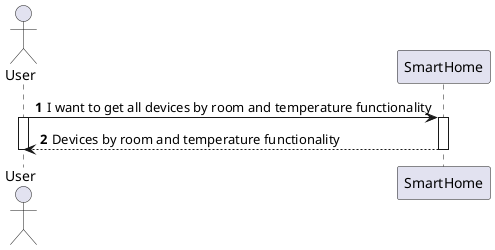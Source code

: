 @startuml
'https://plantuml.com/sequence-diagram

!pragma layout smetana

autonumber

actor "User" as User
participant "SmartHome" as SH

User -> SH : I want to get all devices by room and temperature functionality
activate SH
activate User

SH --> User : Devices by room and temperature functionality
deactivate SH
deactivate User

@enduml